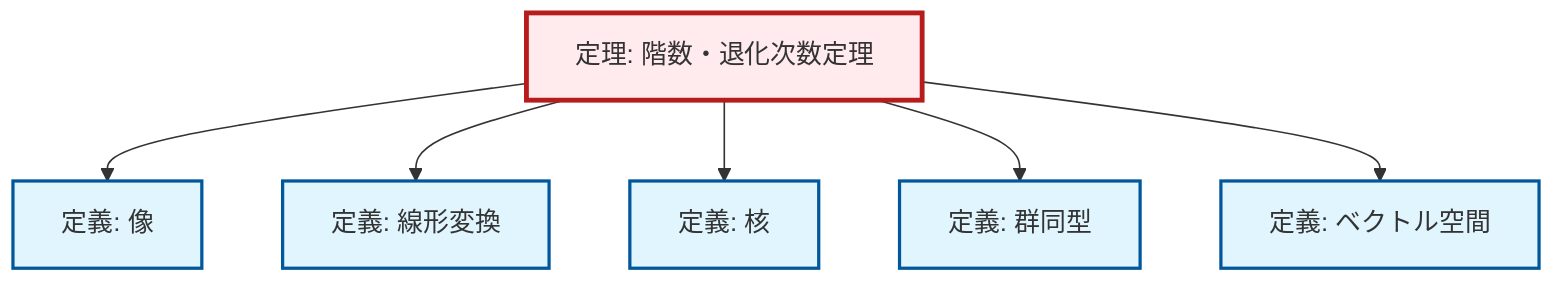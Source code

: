 graph TD
    classDef definition fill:#e1f5fe,stroke:#01579b,stroke-width:2px
    classDef theorem fill:#f3e5f5,stroke:#4a148c,stroke-width:2px
    classDef axiom fill:#fff3e0,stroke:#e65100,stroke-width:2px
    classDef example fill:#e8f5e9,stroke:#1b5e20,stroke-width:2px
    classDef current fill:#ffebee,stroke:#b71c1c,stroke-width:3px
    def-linear-transformation["定義: 線形変換"]:::definition
    def-vector-space["定義: ベクトル空間"]:::definition
    def-kernel["定義: 核"]:::definition
    thm-rank-nullity["定理: 階数・退化次数定理"]:::theorem
    def-isomorphism["定義: 群同型"]:::definition
    def-image["定義: 像"]:::definition
    thm-rank-nullity --> def-image
    thm-rank-nullity --> def-linear-transformation
    thm-rank-nullity --> def-kernel
    thm-rank-nullity --> def-isomorphism
    thm-rank-nullity --> def-vector-space
    class thm-rank-nullity current